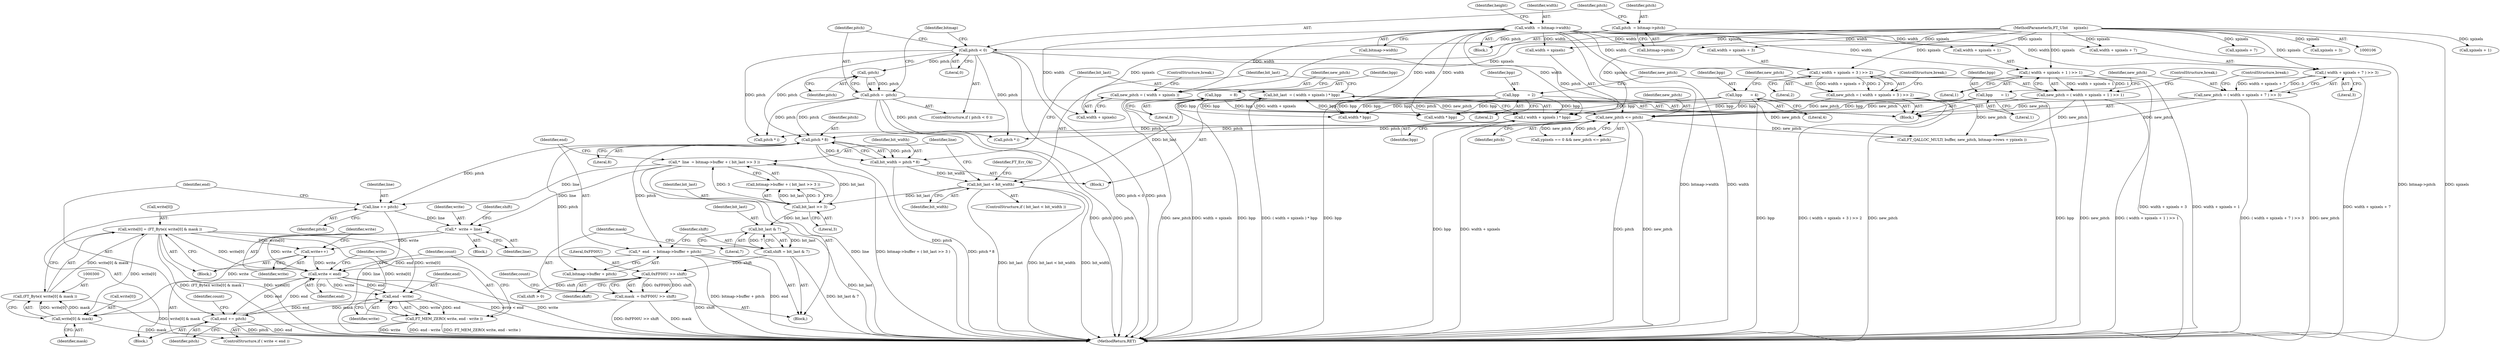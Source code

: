 digraph "1_savannah_b3500af717010137046ec4076d1e1c0641e33727_2@API" {
"1000309" [label="(Call,write < end)"];
"1000295" [label="(Call,write[0] = (FT_Byte)( write[0] & mask ))"];
"1000299" [label="(Call,(FT_Byte)( write[0] & mask ))"];
"1000301" [label="(Call,write[0] & mask)"];
"1000287" [label="(Call,*  write = line)"];
"1000238" [label="(Call,*  line  = bitmap->buffer + ( bit_last >> 3 ))"];
"1000244" [label="(Call,bit_last >> 3)"];
"1000233" [label="(Call,bit_last < bit_width)"];
"1000225" [label="(Call,bit_last  = ( width + xpixels ) * bpp)"];
"1000227" [label="(Call,( width + xpixels ) * bpp)"];
"1000123" [label="(Call,width  = bitmap->width)"];
"1000109" [label="(MethodParameterIn,FT_UInt     xpixels)"];
"1000166" [label="(Call,bpp       = 2)"];
"1000180" [label="(Call,bpp       = 4)"];
"1000152" [label="(Call,bpp       = 1)"];
"1000196" [label="(Call,bpp       = 8)"];
"1000219" [label="(Call,bit_width = pitch * 8)"];
"1000221" [label="(Call,pitch * 8)"];
"1000214" [label="(Call,new_pitch <= pitch)"];
"1000199" [label="(Call,new_pitch = ( width + xpixels ))"];
"1000183" [label="(Call,new_pitch = ( width + xpixels + 1 ) >> 1)"];
"1000185" [label="(Call,( width + xpixels + 1 ) >> 1)"];
"1000169" [label="(Call,new_pitch = ( width + xpixels + 3 ) >> 2)"];
"1000171" [label="(Call,( width + xpixels + 3 ) >> 2)"];
"1000155" [label="(Call,new_pitch = ( width + xpixels + 7 ) >> 3)"];
"1000157" [label="(Call,( width + xpixels + 7 ) >> 3)"];
"1000139" [label="(Call,pitch < 0)"];
"1000133" [label="(Call,pitch  = bitmap->pitch)"];
"1000142" [label="(Call,pitch = -pitch)"];
"1000144" [label="(Call,-pitch)"];
"1000279" [label="(Call,line += pitch)"];
"1000262" [label="(Call,mask  = 0xFF00U >> shift)"];
"1000264" [label="(Call,0xFF00U >> shift)"];
"1000256" [label="(Call,shift = bit_last & 7)"];
"1000258" [label="(Call,bit_last & 7)"];
"1000306" [label="(Call,write++)"];
"1000282" [label="(Call,end += pitch)"];
"1000314" [label="(Call,end - write)"];
"1000309" [label="(Call,write < end)"];
"1000248" [label="(Call,*  end   = bitmap->buffer + pitch)"];
"1000312" [label="(Call,FT_MEM_ZERO( write, end - write ))"];
"1000124" [label="(Identifier,width)"];
"1000184" [label="(Identifier,new_pitch)"];
"1000171" [label="(Call,( width + xpixels + 3 ) >> 2)"];
"1000370" [label="(Call,pitch * i)"];
"1000232" [label="(ControlStructure,if ( bit_last < bit_width ))"];
"1000222" [label="(Identifier,pitch)"];
"1000191" [label="(Literal,1)"];
"1000256" [label="(Call,shift = bit_last & 7)"];
"1000141" [label="(Literal,0)"];
"1000186" [label="(Call,width + xpixels + 1)"];
"1000437" [label="(MethodReturn,RET)"];
"1000296" [label="(Call,write[0])"];
"1000258" [label="(Call,bit_last & 7)"];
"1000125" [label="(Call,bitmap->width)"];
"1000315" [label="(Identifier,end)"];
"1000199" [label="(Call,new_pitch = ( width + xpixels ))"];
"1000214" [label="(Call,new_pitch <= pitch)"];
"1000172" [label="(Call,width + xpixels + 3)"];
"1000309" [label="(Call,write < end)"];
"1000150" [label="(Block,)"];
"1000135" [label="(Call,bitmap->pitch)"];
"1000145" [label="(Identifier,pitch)"];
"1000167" [label="(Identifier,bpp)"];
"1000306" [label="(Call,write++)"];
"1000266" [label="(Identifier,shift)"];
"1000215" [label="(Identifier,new_pitch)"];
"1000196" [label="(Call,bpp       = 8)"];
"1000192" [label="(ControlStructure,break;)"];
"1000234" [label="(Identifier,bit_last)"];
"1000312" [label="(Call,FT_MEM_ZERO( write, end - write ))"];
"1000168" [label="(Literal,2)"];
"1000236" [label="(Block,)"];
"1000177" [label="(Literal,2)"];
"1000316" [label="(Identifier,write)"];
"1000144" [label="(Call,-pitch)"];
"1000263" [label="(Identifier,mask)"];
"1000305" [label="(Identifier,mask)"];
"1000198" [label="(Literal,8)"];
"1000231" [label="(Identifier,bpp)"];
"1000239" [label="(Identifier,line)"];
"1000155" [label="(Call,new_pitch = ( width + xpixels + 7 ) >> 3)"];
"1000282" [label="(Call,end += pitch)"];
"1000285" [label="(Block,)"];
"1000143" [label="(Identifier,pitch)"];
"1000164" [label="(ControlStructure,break;)"];
"1000197" [label="(Identifier,bpp)"];
"1000188" [label="(Call,xpixels + 1)"];
"1000311" [label="(Identifier,end)"];
"1000265" [label="(Literal,0xFF00U)"];
"1000204" [label="(ControlStructure,break;)"];
"1000308" [label="(ControlStructure,if ( write < end ))"];
"1000295" [label="(Call,write[0] = (FT_Byte)( write[0] & mask ))"];
"1000219" [label="(Call,bit_width = pitch * 8)"];
"1000248" [label="(Call,*  end   = bitmap->buffer + pitch)"];
"1000260" [label="(Literal,7)"];
"1000226" [label="(Identifier,bit_last)"];
"1000154" [label="(Literal,1)"];
"1000307" [label="(Identifier,write)"];
"1000152" [label="(Call,bpp       = 1)"];
"1000278" [label="(Block,)"];
"1000269" [label="(Identifier,count)"];
"1000240" [label="(Call,bitmap->buffer + ( bit_last >> 3 ))"];
"1000153" [label="(Identifier,bpp)"];
"1000302" [label="(Call,write[0])"];
"1000160" [label="(Call,xpixels + 7)"];
"1000310" [label="(Identifier,write)"];
"1000185" [label="(Call,( width + xpixels + 1 ) >> 1)"];
"1000181" [label="(Identifier,bpp)"];
"1000249" [label="(Identifier,end)"];
"1000129" [label="(Identifier,height)"];
"1000228" [label="(Call,width + xpixels)"];
"1000244" [label="(Call,bit_last >> 3)"];
"1000225" [label="(Call,bit_last  = ( width + xpixels ) * bpp)"];
"1000233" [label="(Call,bit_last < bit_width)"];
"1000142" [label="(Call,pitch = -pitch)"];
"1000183" [label="(Call,new_pitch = ( width + xpixels + 1 ) >> 1)"];
"1000288" [label="(Identifier,write)"];
"1000169" [label="(Call,new_pitch = ( width + xpixels + 3 ) >> 2)"];
"1000283" [label="(Identifier,end)"];
"1000134" [label="(Identifier,pitch)"];
"1000277" [label="(Identifier,count)"];
"1000158" [label="(Call,width + xpixels + 7)"];
"1000166" [label="(Call,bpp       = 2)"];
"1000235" [label="(Identifier,bit_width)"];
"1000221" [label="(Call,pitch * 8)"];
"1000123" [label="(Call,width  = bitmap->width)"];
"1000148" [label="(Identifier,bitmap)"];
"1000238" [label="(Call,*  line  = bitmap->buffer + ( bit_last >> 3 ))"];
"1000220" [label="(Identifier,bit_width)"];
"1000245" [label="(Identifier,bit_last)"];
"1000246" [label="(Literal,3)"];
"1000262" [label="(Call,mask  = 0xFF00U >> shift)"];
"1000157" [label="(Call,( width + xpixels + 7 ) >> 3)"];
"1000299" [label="(Call,(FT_Byte)( write[0] & mask ))"];
"1000139" [label="(Call,pitch < 0)"];
"1000294" [label="(Block,)"];
"1000381" [label="(Call,width * bpp)"];
"1000259" [label="(Identifier,bit_last)"];
"1000257" [label="(Identifier,shift)"];
"1000250" [label="(Call,bitmap->buffer + pitch)"];
"1000210" [label="(Call,ypixels == 0 && new_pitch <= pitch)"];
"1000200" [label="(Identifier,new_pitch)"];
"1000201" [label="(Call,width + xpixels)"];
"1000284" [label="(Identifier,pitch)"];
"1000273" [label="(Identifier,count)"];
"1000301" [label="(Call,write[0] & mask)"];
"1000279" [label="(Call,line += pitch)"];
"1000178" [label="(ControlStructure,break;)"];
"1000163" [label="(Literal,3)"];
"1000320" [label="(Call,FT_QALLOC_MULT( buffer, new_pitch, bitmap->rows + ypixels ))"];
"1000264" [label="(Call,0xFF00U >> shift)"];
"1000281" [label="(Identifier,pitch)"];
"1000342" [label="(Call,width * bpp)"];
"1000223" [label="(Literal,8)"];
"1000138" [label="(ControlStructure,if ( pitch < 0 ))"];
"1000227" [label="(Call,( width + xpixels ) * bpp)"];
"1000318" [label="(Identifier,FT_Err_Ok)"];
"1000180" [label="(Call,bpp       = 4)"];
"1000216" [label="(Identifier,pitch)"];
"1000140" [label="(Identifier,pitch)"];
"1000291" [label="(Call,shift > 0)"];
"1000287" [label="(Call,*  write = line)"];
"1000156" [label="(Identifier,new_pitch)"];
"1000280" [label="(Identifier,line)"];
"1000133" [label="(Call,pitch  = bitmap->pitch)"];
"1000109" [label="(MethodParameterIn,FT_UInt     xpixels)"];
"1000170" [label="(Identifier,new_pitch)"];
"1000292" [label="(Identifier,shift)"];
"1000174" [label="(Call,xpixels + 3)"];
"1000314" [label="(Call,end - write)"];
"1000313" [label="(Identifier,write)"];
"1000111" [label="(Block,)"];
"1000289" [label="(Identifier,line)"];
"1000217" [label="(Block,)"];
"1000407" [label="(Call,pitch * i)"];
"1000182" [label="(Literal,4)"];
"1000309" -> "1000308"  [label="AST: "];
"1000309" -> "1000311"  [label="CFG: "];
"1000310" -> "1000309"  [label="AST: "];
"1000311" -> "1000309"  [label="AST: "];
"1000313" -> "1000309"  [label="CFG: "];
"1000277" -> "1000309"  [label="CFG: "];
"1000309" -> "1000437"  [label="DDG: write"];
"1000309" -> "1000437"  [label="DDG: write < end"];
"1000309" -> "1000282"  [label="DDG: end"];
"1000295" -> "1000309"  [label="DDG: write[0]"];
"1000306" -> "1000309"  [label="DDG: write"];
"1000287" -> "1000309"  [label="DDG: write"];
"1000282" -> "1000309"  [label="DDG: end"];
"1000248" -> "1000309"  [label="DDG: end"];
"1000309" -> "1000314"  [label="DDG: end"];
"1000309" -> "1000314"  [label="DDG: write"];
"1000295" -> "1000294"  [label="AST: "];
"1000295" -> "1000299"  [label="CFG: "];
"1000296" -> "1000295"  [label="AST: "];
"1000299" -> "1000295"  [label="AST: "];
"1000307" -> "1000295"  [label="CFG: "];
"1000295" -> "1000437"  [label="DDG: write[0]"];
"1000295" -> "1000437"  [label="DDG: (FT_Byte)( write[0] & mask )"];
"1000299" -> "1000295"  [label="DDG: write[0] & mask"];
"1000295" -> "1000301"  [label="DDG: write[0]"];
"1000295" -> "1000306"  [label="DDG: write[0]"];
"1000295" -> "1000312"  [label="DDG: write[0]"];
"1000295" -> "1000314"  [label="DDG: write[0]"];
"1000299" -> "1000301"  [label="CFG: "];
"1000300" -> "1000299"  [label="AST: "];
"1000301" -> "1000299"  [label="AST: "];
"1000299" -> "1000437"  [label="DDG: write[0] & mask"];
"1000301" -> "1000299"  [label="DDG: write[0]"];
"1000301" -> "1000299"  [label="DDG: mask"];
"1000301" -> "1000305"  [label="CFG: "];
"1000302" -> "1000301"  [label="AST: "];
"1000305" -> "1000301"  [label="AST: "];
"1000301" -> "1000437"  [label="DDG: mask"];
"1000287" -> "1000301"  [label="DDG: write"];
"1000262" -> "1000301"  [label="DDG: mask"];
"1000287" -> "1000285"  [label="AST: "];
"1000287" -> "1000289"  [label="CFG: "];
"1000288" -> "1000287"  [label="AST: "];
"1000289" -> "1000287"  [label="AST: "];
"1000292" -> "1000287"  [label="CFG: "];
"1000238" -> "1000287"  [label="DDG: line"];
"1000279" -> "1000287"  [label="DDG: line"];
"1000287" -> "1000306"  [label="DDG: write"];
"1000238" -> "1000236"  [label="AST: "];
"1000238" -> "1000240"  [label="CFG: "];
"1000239" -> "1000238"  [label="AST: "];
"1000240" -> "1000238"  [label="AST: "];
"1000249" -> "1000238"  [label="CFG: "];
"1000238" -> "1000437"  [label="DDG: line"];
"1000238" -> "1000437"  [label="DDG: bitmap->buffer + ( bit_last >> 3 )"];
"1000244" -> "1000238"  [label="DDG: bit_last"];
"1000244" -> "1000238"  [label="DDG: 3"];
"1000238" -> "1000279"  [label="DDG: line"];
"1000244" -> "1000240"  [label="AST: "];
"1000244" -> "1000246"  [label="CFG: "];
"1000245" -> "1000244"  [label="AST: "];
"1000246" -> "1000244"  [label="AST: "];
"1000240" -> "1000244"  [label="CFG: "];
"1000244" -> "1000240"  [label="DDG: bit_last"];
"1000244" -> "1000240"  [label="DDG: 3"];
"1000233" -> "1000244"  [label="DDG: bit_last"];
"1000244" -> "1000258"  [label="DDG: bit_last"];
"1000233" -> "1000232"  [label="AST: "];
"1000233" -> "1000235"  [label="CFG: "];
"1000234" -> "1000233"  [label="AST: "];
"1000235" -> "1000233"  [label="AST: "];
"1000239" -> "1000233"  [label="CFG: "];
"1000318" -> "1000233"  [label="CFG: "];
"1000233" -> "1000437"  [label="DDG: bit_last < bit_width"];
"1000233" -> "1000437"  [label="DDG: bit_width"];
"1000233" -> "1000437"  [label="DDG: bit_last"];
"1000225" -> "1000233"  [label="DDG: bit_last"];
"1000219" -> "1000233"  [label="DDG: bit_width"];
"1000225" -> "1000217"  [label="AST: "];
"1000225" -> "1000227"  [label="CFG: "];
"1000226" -> "1000225"  [label="AST: "];
"1000227" -> "1000225"  [label="AST: "];
"1000234" -> "1000225"  [label="CFG: "];
"1000225" -> "1000437"  [label="DDG: ( width + xpixels ) * bpp"];
"1000227" -> "1000225"  [label="DDG: width + xpixels"];
"1000227" -> "1000225"  [label="DDG: bpp"];
"1000227" -> "1000231"  [label="CFG: "];
"1000228" -> "1000227"  [label="AST: "];
"1000231" -> "1000227"  [label="AST: "];
"1000227" -> "1000437"  [label="DDG: width + xpixels"];
"1000227" -> "1000437"  [label="DDG: bpp"];
"1000123" -> "1000227"  [label="DDG: width"];
"1000109" -> "1000227"  [label="DDG: xpixels"];
"1000166" -> "1000227"  [label="DDG: bpp"];
"1000180" -> "1000227"  [label="DDG: bpp"];
"1000152" -> "1000227"  [label="DDG: bpp"];
"1000196" -> "1000227"  [label="DDG: bpp"];
"1000123" -> "1000111"  [label="AST: "];
"1000123" -> "1000125"  [label="CFG: "];
"1000124" -> "1000123"  [label="AST: "];
"1000125" -> "1000123"  [label="AST: "];
"1000129" -> "1000123"  [label="CFG: "];
"1000123" -> "1000437"  [label="DDG: bitmap->width"];
"1000123" -> "1000437"  [label="DDG: width"];
"1000123" -> "1000157"  [label="DDG: width"];
"1000123" -> "1000158"  [label="DDG: width"];
"1000123" -> "1000171"  [label="DDG: width"];
"1000123" -> "1000172"  [label="DDG: width"];
"1000123" -> "1000185"  [label="DDG: width"];
"1000123" -> "1000186"  [label="DDG: width"];
"1000123" -> "1000199"  [label="DDG: width"];
"1000123" -> "1000201"  [label="DDG: width"];
"1000123" -> "1000228"  [label="DDG: width"];
"1000123" -> "1000342"  [label="DDG: width"];
"1000123" -> "1000381"  [label="DDG: width"];
"1000109" -> "1000106"  [label="AST: "];
"1000109" -> "1000437"  [label="DDG: xpixels"];
"1000109" -> "1000157"  [label="DDG: xpixels"];
"1000109" -> "1000158"  [label="DDG: xpixels"];
"1000109" -> "1000160"  [label="DDG: xpixels"];
"1000109" -> "1000171"  [label="DDG: xpixels"];
"1000109" -> "1000172"  [label="DDG: xpixels"];
"1000109" -> "1000174"  [label="DDG: xpixels"];
"1000109" -> "1000185"  [label="DDG: xpixels"];
"1000109" -> "1000186"  [label="DDG: xpixels"];
"1000109" -> "1000188"  [label="DDG: xpixels"];
"1000109" -> "1000199"  [label="DDG: xpixels"];
"1000109" -> "1000201"  [label="DDG: xpixels"];
"1000109" -> "1000228"  [label="DDG: xpixels"];
"1000166" -> "1000150"  [label="AST: "];
"1000166" -> "1000168"  [label="CFG: "];
"1000167" -> "1000166"  [label="AST: "];
"1000168" -> "1000166"  [label="AST: "];
"1000170" -> "1000166"  [label="CFG: "];
"1000166" -> "1000437"  [label="DDG: bpp"];
"1000166" -> "1000342"  [label="DDG: bpp"];
"1000166" -> "1000381"  [label="DDG: bpp"];
"1000180" -> "1000150"  [label="AST: "];
"1000180" -> "1000182"  [label="CFG: "];
"1000181" -> "1000180"  [label="AST: "];
"1000182" -> "1000180"  [label="AST: "];
"1000184" -> "1000180"  [label="CFG: "];
"1000180" -> "1000437"  [label="DDG: bpp"];
"1000180" -> "1000342"  [label="DDG: bpp"];
"1000180" -> "1000381"  [label="DDG: bpp"];
"1000152" -> "1000150"  [label="AST: "];
"1000152" -> "1000154"  [label="CFG: "];
"1000153" -> "1000152"  [label="AST: "];
"1000154" -> "1000152"  [label="AST: "];
"1000156" -> "1000152"  [label="CFG: "];
"1000152" -> "1000437"  [label="DDG: bpp"];
"1000152" -> "1000342"  [label="DDG: bpp"];
"1000152" -> "1000381"  [label="DDG: bpp"];
"1000196" -> "1000150"  [label="AST: "];
"1000196" -> "1000198"  [label="CFG: "];
"1000197" -> "1000196"  [label="AST: "];
"1000198" -> "1000196"  [label="AST: "];
"1000200" -> "1000196"  [label="CFG: "];
"1000196" -> "1000437"  [label="DDG: bpp"];
"1000196" -> "1000342"  [label="DDG: bpp"];
"1000196" -> "1000381"  [label="DDG: bpp"];
"1000219" -> "1000217"  [label="AST: "];
"1000219" -> "1000221"  [label="CFG: "];
"1000220" -> "1000219"  [label="AST: "];
"1000221" -> "1000219"  [label="AST: "];
"1000226" -> "1000219"  [label="CFG: "];
"1000219" -> "1000437"  [label="DDG: pitch * 8"];
"1000221" -> "1000219"  [label="DDG: pitch"];
"1000221" -> "1000219"  [label="DDG: 8"];
"1000221" -> "1000223"  [label="CFG: "];
"1000222" -> "1000221"  [label="AST: "];
"1000223" -> "1000221"  [label="AST: "];
"1000221" -> "1000437"  [label="DDG: pitch"];
"1000214" -> "1000221"  [label="DDG: pitch"];
"1000139" -> "1000221"  [label="DDG: pitch"];
"1000142" -> "1000221"  [label="DDG: pitch"];
"1000221" -> "1000248"  [label="DDG: pitch"];
"1000221" -> "1000250"  [label="DDG: pitch"];
"1000221" -> "1000279"  [label="DDG: pitch"];
"1000214" -> "1000210"  [label="AST: "];
"1000214" -> "1000216"  [label="CFG: "];
"1000215" -> "1000214"  [label="AST: "];
"1000216" -> "1000214"  [label="AST: "];
"1000210" -> "1000214"  [label="CFG: "];
"1000214" -> "1000437"  [label="DDG: pitch"];
"1000214" -> "1000437"  [label="DDG: new_pitch"];
"1000214" -> "1000210"  [label="DDG: new_pitch"];
"1000214" -> "1000210"  [label="DDG: pitch"];
"1000199" -> "1000214"  [label="DDG: new_pitch"];
"1000183" -> "1000214"  [label="DDG: new_pitch"];
"1000169" -> "1000214"  [label="DDG: new_pitch"];
"1000155" -> "1000214"  [label="DDG: new_pitch"];
"1000139" -> "1000214"  [label="DDG: pitch"];
"1000142" -> "1000214"  [label="DDG: pitch"];
"1000214" -> "1000320"  [label="DDG: new_pitch"];
"1000214" -> "1000370"  [label="DDG: pitch"];
"1000214" -> "1000407"  [label="DDG: pitch"];
"1000199" -> "1000150"  [label="AST: "];
"1000199" -> "1000201"  [label="CFG: "];
"1000200" -> "1000199"  [label="AST: "];
"1000201" -> "1000199"  [label="AST: "];
"1000204" -> "1000199"  [label="CFG: "];
"1000199" -> "1000437"  [label="DDG: width + xpixels"];
"1000199" -> "1000437"  [label="DDG: new_pitch"];
"1000199" -> "1000320"  [label="DDG: new_pitch"];
"1000183" -> "1000150"  [label="AST: "];
"1000183" -> "1000185"  [label="CFG: "];
"1000184" -> "1000183"  [label="AST: "];
"1000185" -> "1000183"  [label="AST: "];
"1000192" -> "1000183"  [label="CFG: "];
"1000183" -> "1000437"  [label="DDG: ( width + xpixels + 1 ) >> 1"];
"1000183" -> "1000437"  [label="DDG: new_pitch"];
"1000185" -> "1000183"  [label="DDG: width + xpixels + 1"];
"1000185" -> "1000183"  [label="DDG: 1"];
"1000183" -> "1000320"  [label="DDG: new_pitch"];
"1000185" -> "1000191"  [label="CFG: "];
"1000186" -> "1000185"  [label="AST: "];
"1000191" -> "1000185"  [label="AST: "];
"1000185" -> "1000437"  [label="DDG: width + xpixels + 1"];
"1000169" -> "1000150"  [label="AST: "];
"1000169" -> "1000171"  [label="CFG: "];
"1000170" -> "1000169"  [label="AST: "];
"1000171" -> "1000169"  [label="AST: "];
"1000178" -> "1000169"  [label="CFG: "];
"1000169" -> "1000437"  [label="DDG: ( width + xpixels + 3 ) >> 2"];
"1000169" -> "1000437"  [label="DDG: new_pitch"];
"1000171" -> "1000169"  [label="DDG: width + xpixels + 3"];
"1000171" -> "1000169"  [label="DDG: 2"];
"1000169" -> "1000320"  [label="DDG: new_pitch"];
"1000171" -> "1000177"  [label="CFG: "];
"1000172" -> "1000171"  [label="AST: "];
"1000177" -> "1000171"  [label="AST: "];
"1000171" -> "1000437"  [label="DDG: width + xpixels + 3"];
"1000155" -> "1000150"  [label="AST: "];
"1000155" -> "1000157"  [label="CFG: "];
"1000156" -> "1000155"  [label="AST: "];
"1000157" -> "1000155"  [label="AST: "];
"1000164" -> "1000155"  [label="CFG: "];
"1000155" -> "1000437"  [label="DDG: ( width + xpixels + 7 ) >> 3"];
"1000155" -> "1000437"  [label="DDG: new_pitch"];
"1000157" -> "1000155"  [label="DDG: width + xpixels + 7"];
"1000157" -> "1000155"  [label="DDG: 3"];
"1000155" -> "1000320"  [label="DDG: new_pitch"];
"1000157" -> "1000163"  [label="CFG: "];
"1000158" -> "1000157"  [label="AST: "];
"1000163" -> "1000157"  [label="AST: "];
"1000157" -> "1000437"  [label="DDG: width + xpixels + 7"];
"1000139" -> "1000138"  [label="AST: "];
"1000139" -> "1000141"  [label="CFG: "];
"1000140" -> "1000139"  [label="AST: "];
"1000141" -> "1000139"  [label="AST: "];
"1000143" -> "1000139"  [label="CFG: "];
"1000148" -> "1000139"  [label="CFG: "];
"1000139" -> "1000437"  [label="DDG: pitch < 0"];
"1000139" -> "1000437"  [label="DDG: pitch"];
"1000133" -> "1000139"  [label="DDG: pitch"];
"1000139" -> "1000144"  [label="DDG: pitch"];
"1000139" -> "1000370"  [label="DDG: pitch"];
"1000139" -> "1000407"  [label="DDG: pitch"];
"1000133" -> "1000111"  [label="AST: "];
"1000133" -> "1000135"  [label="CFG: "];
"1000134" -> "1000133"  [label="AST: "];
"1000135" -> "1000133"  [label="AST: "];
"1000140" -> "1000133"  [label="CFG: "];
"1000133" -> "1000437"  [label="DDG: bitmap->pitch"];
"1000142" -> "1000138"  [label="AST: "];
"1000142" -> "1000144"  [label="CFG: "];
"1000143" -> "1000142"  [label="AST: "];
"1000144" -> "1000142"  [label="AST: "];
"1000148" -> "1000142"  [label="CFG: "];
"1000142" -> "1000437"  [label="DDG: -pitch"];
"1000142" -> "1000437"  [label="DDG: pitch"];
"1000144" -> "1000142"  [label="DDG: pitch"];
"1000142" -> "1000370"  [label="DDG: pitch"];
"1000142" -> "1000407"  [label="DDG: pitch"];
"1000144" -> "1000145"  [label="CFG: "];
"1000145" -> "1000144"  [label="AST: "];
"1000279" -> "1000278"  [label="AST: "];
"1000279" -> "1000281"  [label="CFG: "];
"1000280" -> "1000279"  [label="AST: "];
"1000281" -> "1000279"  [label="AST: "];
"1000283" -> "1000279"  [label="CFG: "];
"1000279" -> "1000437"  [label="DDG: line"];
"1000262" -> "1000236"  [label="AST: "];
"1000262" -> "1000264"  [label="CFG: "];
"1000263" -> "1000262"  [label="AST: "];
"1000264" -> "1000262"  [label="AST: "];
"1000269" -> "1000262"  [label="CFG: "];
"1000262" -> "1000437"  [label="DDG: mask"];
"1000262" -> "1000437"  [label="DDG: 0xFF00U >> shift"];
"1000264" -> "1000262"  [label="DDG: 0xFF00U"];
"1000264" -> "1000262"  [label="DDG: shift"];
"1000264" -> "1000266"  [label="CFG: "];
"1000265" -> "1000264"  [label="AST: "];
"1000266" -> "1000264"  [label="AST: "];
"1000264" -> "1000437"  [label="DDG: shift"];
"1000256" -> "1000264"  [label="DDG: shift"];
"1000264" -> "1000291"  [label="DDG: shift"];
"1000256" -> "1000236"  [label="AST: "];
"1000256" -> "1000258"  [label="CFG: "];
"1000257" -> "1000256"  [label="AST: "];
"1000258" -> "1000256"  [label="AST: "];
"1000263" -> "1000256"  [label="CFG: "];
"1000256" -> "1000437"  [label="DDG: bit_last & 7"];
"1000258" -> "1000256"  [label="DDG: bit_last"];
"1000258" -> "1000256"  [label="DDG: 7"];
"1000258" -> "1000260"  [label="CFG: "];
"1000259" -> "1000258"  [label="AST: "];
"1000260" -> "1000258"  [label="AST: "];
"1000258" -> "1000437"  [label="DDG: bit_last"];
"1000306" -> "1000294"  [label="AST: "];
"1000306" -> "1000307"  [label="CFG: "];
"1000307" -> "1000306"  [label="AST: "];
"1000310" -> "1000306"  [label="CFG: "];
"1000282" -> "1000278"  [label="AST: "];
"1000282" -> "1000284"  [label="CFG: "];
"1000283" -> "1000282"  [label="AST: "];
"1000284" -> "1000282"  [label="AST: "];
"1000273" -> "1000282"  [label="CFG: "];
"1000282" -> "1000437"  [label="DDG: pitch"];
"1000282" -> "1000437"  [label="DDG: end"];
"1000314" -> "1000282"  [label="DDG: end"];
"1000314" -> "1000312"  [label="AST: "];
"1000314" -> "1000316"  [label="CFG: "];
"1000315" -> "1000314"  [label="AST: "];
"1000316" -> "1000314"  [label="AST: "];
"1000312" -> "1000314"  [label="CFG: "];
"1000314" -> "1000312"  [label="DDG: write"];
"1000314" -> "1000312"  [label="DDG: end"];
"1000248" -> "1000236"  [label="AST: "];
"1000248" -> "1000250"  [label="CFG: "];
"1000249" -> "1000248"  [label="AST: "];
"1000250" -> "1000248"  [label="AST: "];
"1000257" -> "1000248"  [label="CFG: "];
"1000248" -> "1000437"  [label="DDG: bitmap->buffer + pitch"];
"1000248" -> "1000437"  [label="DDG: end"];
"1000312" -> "1000308"  [label="AST: "];
"1000313" -> "1000312"  [label="AST: "];
"1000277" -> "1000312"  [label="CFG: "];
"1000312" -> "1000437"  [label="DDG: FT_MEM_ZERO( write, end - write )"];
"1000312" -> "1000437"  [label="DDG: write"];
"1000312" -> "1000437"  [label="DDG: end - write"];
}
